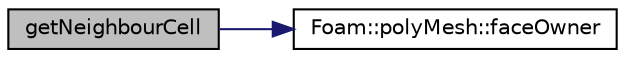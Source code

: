 digraph "getNeighbourCell"
{
  bgcolor="transparent";
  edge [fontname="Helvetica",fontsize="10",labelfontname="Helvetica",labelfontsize="10"];
  node [fontname="Helvetica",fontsize="10",shape=record];
  rankdir="LR";
  Node1 [label="getNeighbourCell",height=0.2,width=0.4,color="black", fillcolor="grey75", style="filled" fontcolor="black"];
  Node1 -> Node2 [color="midnightblue",fontsize="10",style="solid",fontname="Helvetica"];
  Node2 [label="Foam::polyMesh::faceOwner",height=0.2,width=0.4,color="black",URL="$classFoam_1_1polyMesh.html#a6d4def83436c9aa4dc68e8e42c5cf268",tooltip="Return face owner. "];
}
